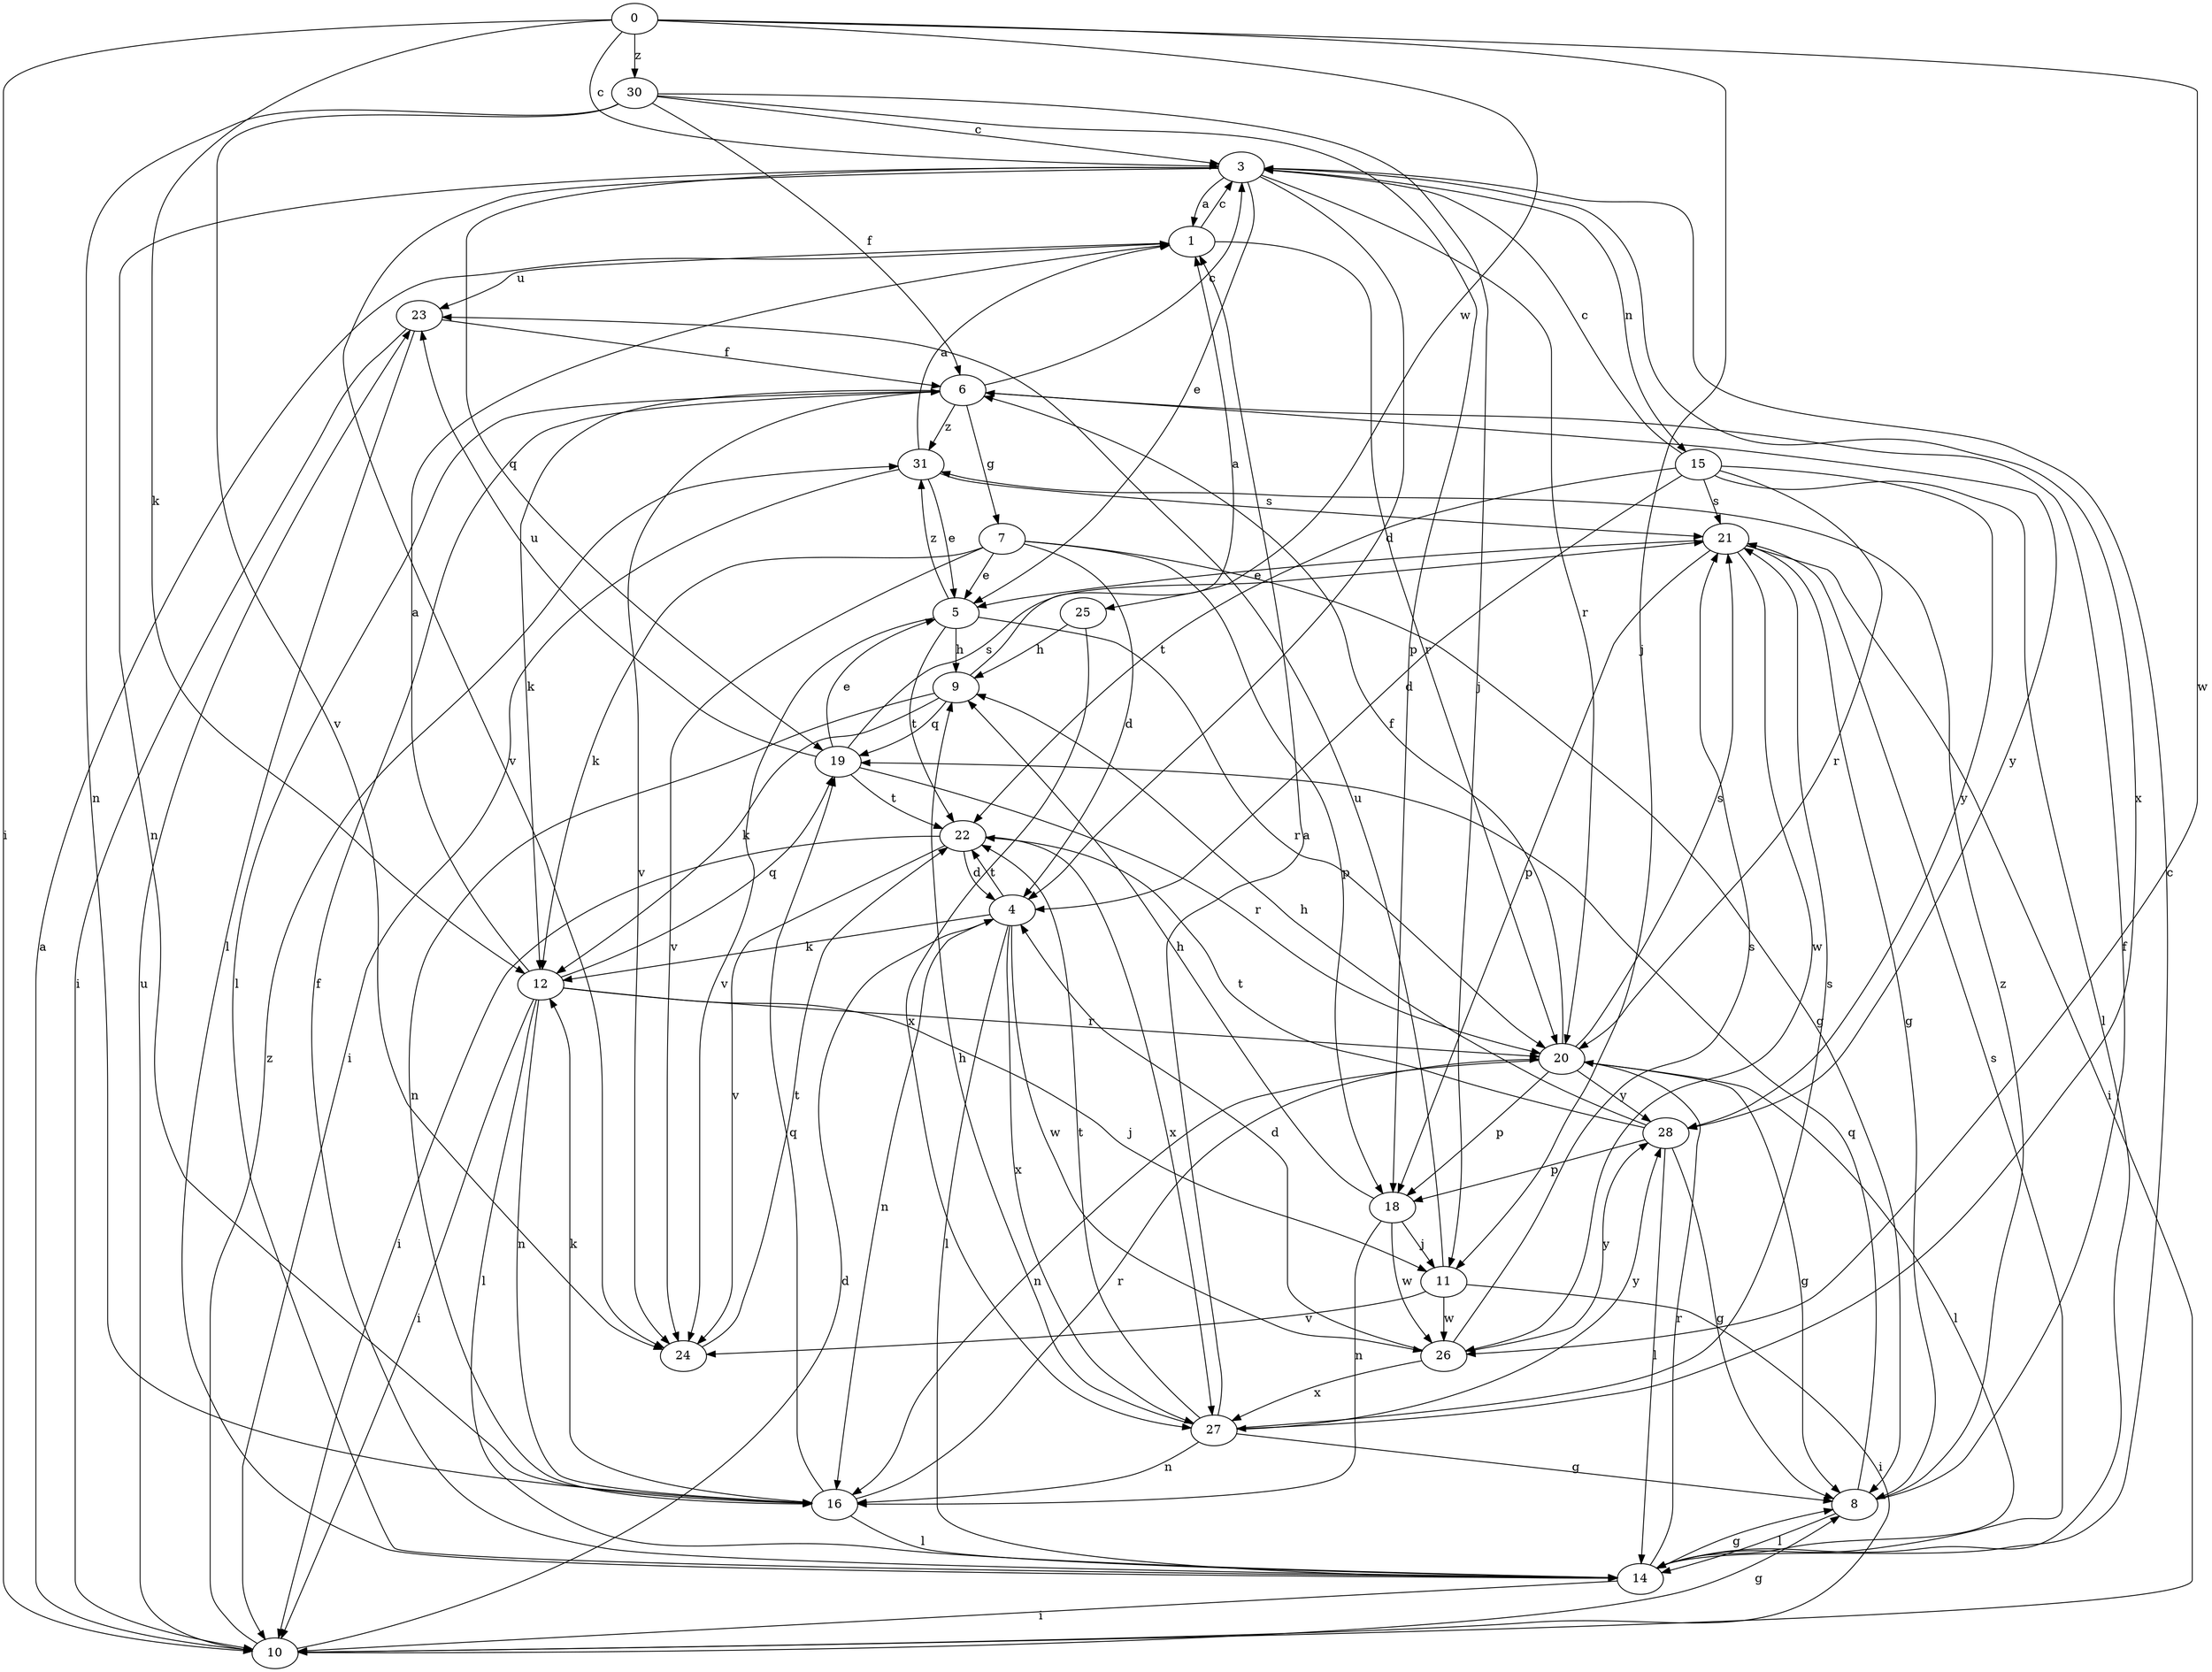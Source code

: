 strict digraph  {
0;
1;
3;
4;
5;
6;
7;
8;
9;
10;
11;
12;
14;
15;
16;
18;
19;
20;
21;
22;
23;
24;
25;
26;
27;
28;
30;
31;
0 -> 3  [label=c];
0 -> 10  [label=i];
0 -> 11  [label=j];
0 -> 12  [label=k];
0 -> 25  [label=w];
0 -> 26  [label=w];
0 -> 30  [label=z];
1 -> 3  [label=c];
1 -> 20  [label=r];
1 -> 23  [label=u];
3 -> 1  [label=a];
3 -> 4  [label=d];
3 -> 5  [label=e];
3 -> 15  [label=n];
3 -> 16  [label=n];
3 -> 19  [label=q];
3 -> 20  [label=r];
3 -> 24  [label=v];
3 -> 27  [label=x];
4 -> 12  [label=k];
4 -> 14  [label=l];
4 -> 16  [label=n];
4 -> 22  [label=t];
4 -> 26  [label=w];
4 -> 27  [label=x];
5 -> 9  [label=h];
5 -> 20  [label=r];
5 -> 22  [label=t];
5 -> 24  [label=v];
5 -> 31  [label=z];
6 -> 3  [label=c];
6 -> 7  [label=g];
6 -> 12  [label=k];
6 -> 14  [label=l];
6 -> 24  [label=v];
6 -> 28  [label=y];
6 -> 31  [label=z];
7 -> 4  [label=d];
7 -> 5  [label=e];
7 -> 8  [label=g];
7 -> 12  [label=k];
7 -> 18  [label=p];
7 -> 24  [label=v];
8 -> 6  [label=f];
8 -> 14  [label=l];
8 -> 19  [label=q];
8 -> 31  [label=z];
9 -> 1  [label=a];
9 -> 12  [label=k];
9 -> 16  [label=n];
9 -> 19  [label=q];
10 -> 1  [label=a];
10 -> 4  [label=d];
10 -> 8  [label=g];
10 -> 23  [label=u];
10 -> 31  [label=z];
11 -> 10  [label=i];
11 -> 23  [label=u];
11 -> 24  [label=v];
11 -> 26  [label=w];
12 -> 1  [label=a];
12 -> 10  [label=i];
12 -> 11  [label=j];
12 -> 14  [label=l];
12 -> 16  [label=n];
12 -> 19  [label=q];
12 -> 20  [label=r];
14 -> 3  [label=c];
14 -> 6  [label=f];
14 -> 8  [label=g];
14 -> 10  [label=i];
14 -> 20  [label=r];
14 -> 21  [label=s];
15 -> 3  [label=c];
15 -> 4  [label=d];
15 -> 14  [label=l];
15 -> 20  [label=r];
15 -> 21  [label=s];
15 -> 22  [label=t];
15 -> 28  [label=y];
16 -> 12  [label=k];
16 -> 14  [label=l];
16 -> 19  [label=q];
16 -> 20  [label=r];
18 -> 9  [label=h];
18 -> 11  [label=j];
18 -> 16  [label=n];
18 -> 26  [label=w];
19 -> 5  [label=e];
19 -> 20  [label=r];
19 -> 21  [label=s];
19 -> 22  [label=t];
19 -> 23  [label=u];
20 -> 6  [label=f];
20 -> 8  [label=g];
20 -> 14  [label=l];
20 -> 16  [label=n];
20 -> 18  [label=p];
20 -> 21  [label=s];
20 -> 28  [label=y];
21 -> 5  [label=e];
21 -> 8  [label=g];
21 -> 10  [label=i];
21 -> 18  [label=p];
21 -> 26  [label=w];
22 -> 4  [label=d];
22 -> 10  [label=i];
22 -> 24  [label=v];
22 -> 27  [label=x];
23 -> 6  [label=f];
23 -> 10  [label=i];
23 -> 14  [label=l];
24 -> 22  [label=t];
25 -> 9  [label=h];
25 -> 27  [label=x];
26 -> 4  [label=d];
26 -> 21  [label=s];
26 -> 27  [label=x];
26 -> 28  [label=y];
27 -> 1  [label=a];
27 -> 8  [label=g];
27 -> 9  [label=h];
27 -> 16  [label=n];
27 -> 21  [label=s];
27 -> 22  [label=t];
27 -> 28  [label=y];
28 -> 8  [label=g];
28 -> 9  [label=h];
28 -> 14  [label=l];
28 -> 18  [label=p];
28 -> 22  [label=t];
30 -> 3  [label=c];
30 -> 6  [label=f];
30 -> 11  [label=j];
30 -> 16  [label=n];
30 -> 18  [label=p];
30 -> 24  [label=v];
31 -> 1  [label=a];
31 -> 5  [label=e];
31 -> 10  [label=i];
31 -> 21  [label=s];
}
